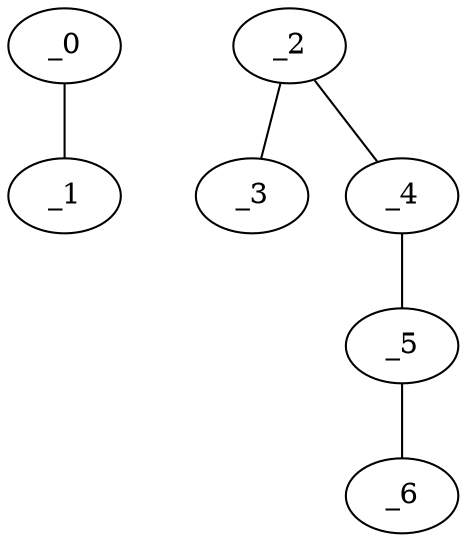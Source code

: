 graph HP1_0136 {
	_0	 [x="0.663725",
		y="3.38324"];
	_1	 [x="0.600298",
		y="0.981062"];
	_0 -- _1;
	_2	 [x="2.08662",
		y="0.647879"];
	_3	 [x="2.19789",
		y="3.35736"];
	_2 -- _3;
	_4	 [x="1.24956",
		y="1.97483"];
	_2 -- _4;
	_5	 [x="2.3",
		y="1.76"];
	_4 -- _5;
	_6	 [x="0.785618",
		y="0.438614"];
	_5 -- _6;
}
